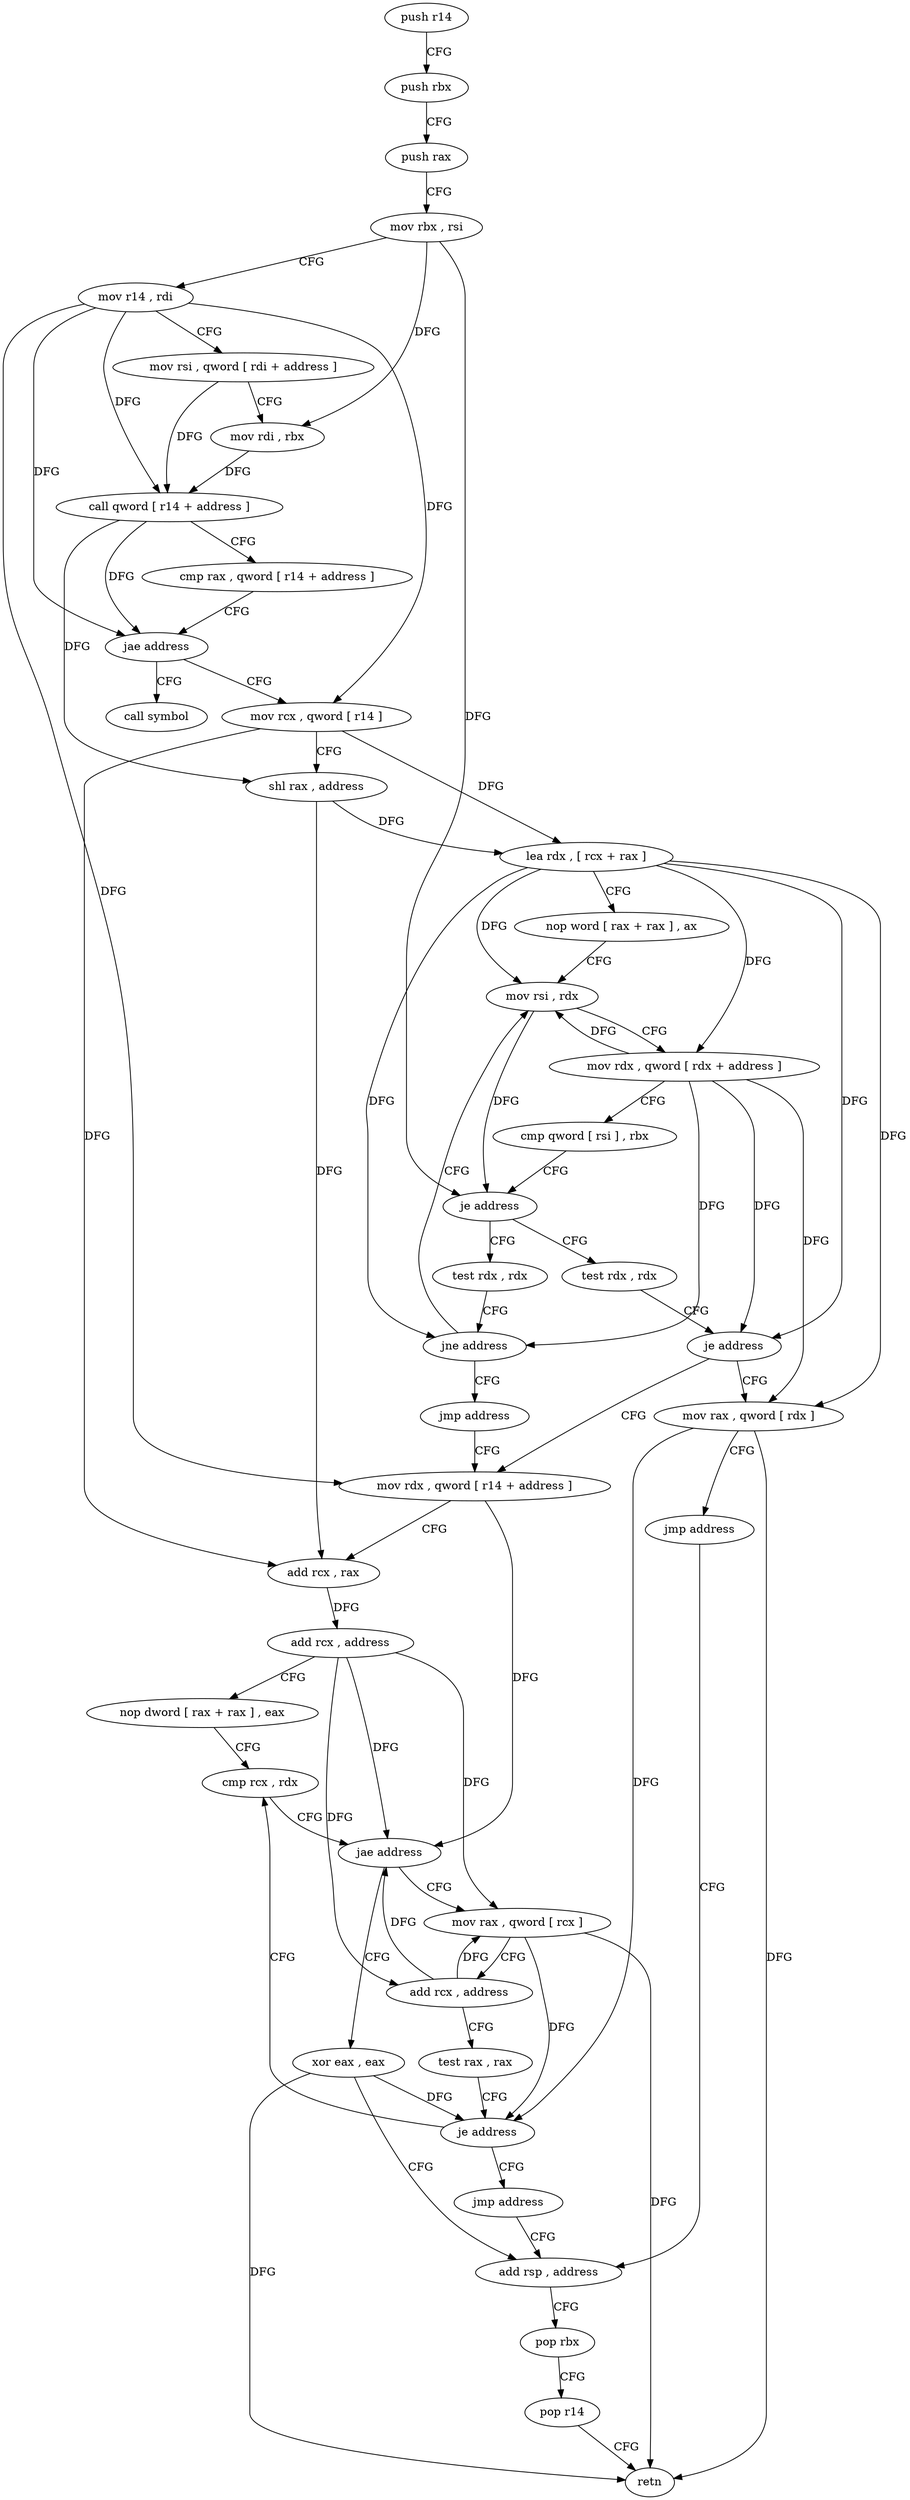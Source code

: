 digraph "func" {
"4276304" [label = "push r14" ]
"4276306" [label = "push rbx" ]
"4276307" [label = "push rax" ]
"4276308" [label = "mov rbx , rsi" ]
"4276311" [label = "mov r14 , rdi" ]
"4276314" [label = "mov rsi , qword [ rdi + address ]" ]
"4276318" [label = "mov rdi , rbx" ]
"4276321" [label = "call qword [ r14 + address ]" ]
"4276325" [label = "cmp rax , qword [ r14 + address ]" ]
"4276329" [label = "jae address" ]
"4276429" [label = "call symbol" ]
"4276331" [label = "mov rcx , qword [ r14 ]" ]
"4276334" [label = "shl rax , address" ]
"4276338" [label = "lea rdx , [ rcx + rax ]" ]
"4276342" [label = "nop word [ rax + rax ] , ax" ]
"4276352" [label = "mov rsi , rdx" ]
"4276371" [label = "test rdx , rdx" ]
"4276374" [label = "je address" ]
"4276381" [label = "mov rdx , qword [ r14 + address ]" ]
"4276376" [label = "mov rax , qword [ rdx ]" ]
"4276364" [label = "test rdx , rdx" ]
"4276367" [label = "jne address" ]
"4276369" [label = "jmp address" ]
"4276385" [label = "add rcx , rax" ]
"4276388" [label = "add rcx , address" ]
"4276392" [label = "nop dword [ rax + rax ] , eax" ]
"4276400" [label = "cmp rcx , rdx" ]
"4276379" [label = "jmp address" ]
"4276421" [label = "add rsp , address" ]
"4276355" [label = "mov rdx , qword [ rdx + address ]" ]
"4276359" [label = "cmp qword [ rsi ] , rbx" ]
"4276362" [label = "je address" ]
"4276419" [label = "xor eax , eax" ]
"4276405" [label = "mov rax , qword [ rcx ]" ]
"4276408" [label = "add rcx , address" ]
"4276412" [label = "test rax , rax" ]
"4276415" [label = "je address" ]
"4276417" [label = "jmp address" ]
"4276425" [label = "pop rbx" ]
"4276426" [label = "pop r14" ]
"4276428" [label = "retn" ]
"4276403" [label = "jae address" ]
"4276304" -> "4276306" [ label = "CFG" ]
"4276306" -> "4276307" [ label = "CFG" ]
"4276307" -> "4276308" [ label = "CFG" ]
"4276308" -> "4276311" [ label = "CFG" ]
"4276308" -> "4276318" [ label = "DFG" ]
"4276308" -> "4276362" [ label = "DFG" ]
"4276311" -> "4276314" [ label = "CFG" ]
"4276311" -> "4276321" [ label = "DFG" ]
"4276311" -> "4276329" [ label = "DFG" ]
"4276311" -> "4276331" [ label = "DFG" ]
"4276311" -> "4276381" [ label = "DFG" ]
"4276314" -> "4276318" [ label = "CFG" ]
"4276314" -> "4276321" [ label = "DFG" ]
"4276318" -> "4276321" [ label = "DFG" ]
"4276321" -> "4276325" [ label = "CFG" ]
"4276321" -> "4276329" [ label = "DFG" ]
"4276321" -> "4276334" [ label = "DFG" ]
"4276325" -> "4276329" [ label = "CFG" ]
"4276329" -> "4276429" [ label = "CFG" ]
"4276329" -> "4276331" [ label = "CFG" ]
"4276331" -> "4276334" [ label = "CFG" ]
"4276331" -> "4276338" [ label = "DFG" ]
"4276331" -> "4276385" [ label = "DFG" ]
"4276334" -> "4276338" [ label = "DFG" ]
"4276334" -> "4276385" [ label = "DFG" ]
"4276338" -> "4276342" [ label = "CFG" ]
"4276338" -> "4276352" [ label = "DFG" ]
"4276338" -> "4276355" [ label = "DFG" ]
"4276338" -> "4276374" [ label = "DFG" ]
"4276338" -> "4276367" [ label = "DFG" ]
"4276338" -> "4276376" [ label = "DFG" ]
"4276342" -> "4276352" [ label = "CFG" ]
"4276352" -> "4276355" [ label = "CFG" ]
"4276352" -> "4276362" [ label = "DFG" ]
"4276371" -> "4276374" [ label = "CFG" ]
"4276374" -> "4276381" [ label = "CFG" ]
"4276374" -> "4276376" [ label = "CFG" ]
"4276381" -> "4276385" [ label = "CFG" ]
"4276381" -> "4276403" [ label = "DFG" ]
"4276376" -> "4276379" [ label = "CFG" ]
"4276376" -> "4276428" [ label = "DFG" ]
"4276376" -> "4276415" [ label = "DFG" ]
"4276364" -> "4276367" [ label = "CFG" ]
"4276367" -> "4276352" [ label = "CFG" ]
"4276367" -> "4276369" [ label = "CFG" ]
"4276369" -> "4276381" [ label = "CFG" ]
"4276385" -> "4276388" [ label = "DFG" ]
"4276388" -> "4276392" [ label = "CFG" ]
"4276388" -> "4276403" [ label = "DFG" ]
"4276388" -> "4276405" [ label = "DFG" ]
"4276388" -> "4276408" [ label = "DFG" ]
"4276392" -> "4276400" [ label = "CFG" ]
"4276400" -> "4276403" [ label = "CFG" ]
"4276379" -> "4276421" [ label = "CFG" ]
"4276421" -> "4276425" [ label = "CFG" ]
"4276355" -> "4276359" [ label = "CFG" ]
"4276355" -> "4276352" [ label = "DFG" ]
"4276355" -> "4276374" [ label = "DFG" ]
"4276355" -> "4276367" [ label = "DFG" ]
"4276355" -> "4276376" [ label = "DFG" ]
"4276359" -> "4276362" [ label = "CFG" ]
"4276362" -> "4276371" [ label = "CFG" ]
"4276362" -> "4276364" [ label = "CFG" ]
"4276419" -> "4276421" [ label = "CFG" ]
"4276419" -> "4276428" [ label = "DFG" ]
"4276419" -> "4276415" [ label = "DFG" ]
"4276405" -> "4276408" [ label = "CFG" ]
"4276405" -> "4276428" [ label = "DFG" ]
"4276405" -> "4276415" [ label = "DFG" ]
"4276408" -> "4276412" [ label = "CFG" ]
"4276408" -> "4276405" [ label = "DFG" ]
"4276408" -> "4276403" [ label = "DFG" ]
"4276412" -> "4276415" [ label = "CFG" ]
"4276415" -> "4276400" [ label = "CFG" ]
"4276415" -> "4276417" [ label = "CFG" ]
"4276417" -> "4276421" [ label = "CFG" ]
"4276425" -> "4276426" [ label = "CFG" ]
"4276426" -> "4276428" [ label = "CFG" ]
"4276403" -> "4276419" [ label = "CFG" ]
"4276403" -> "4276405" [ label = "CFG" ]
}
